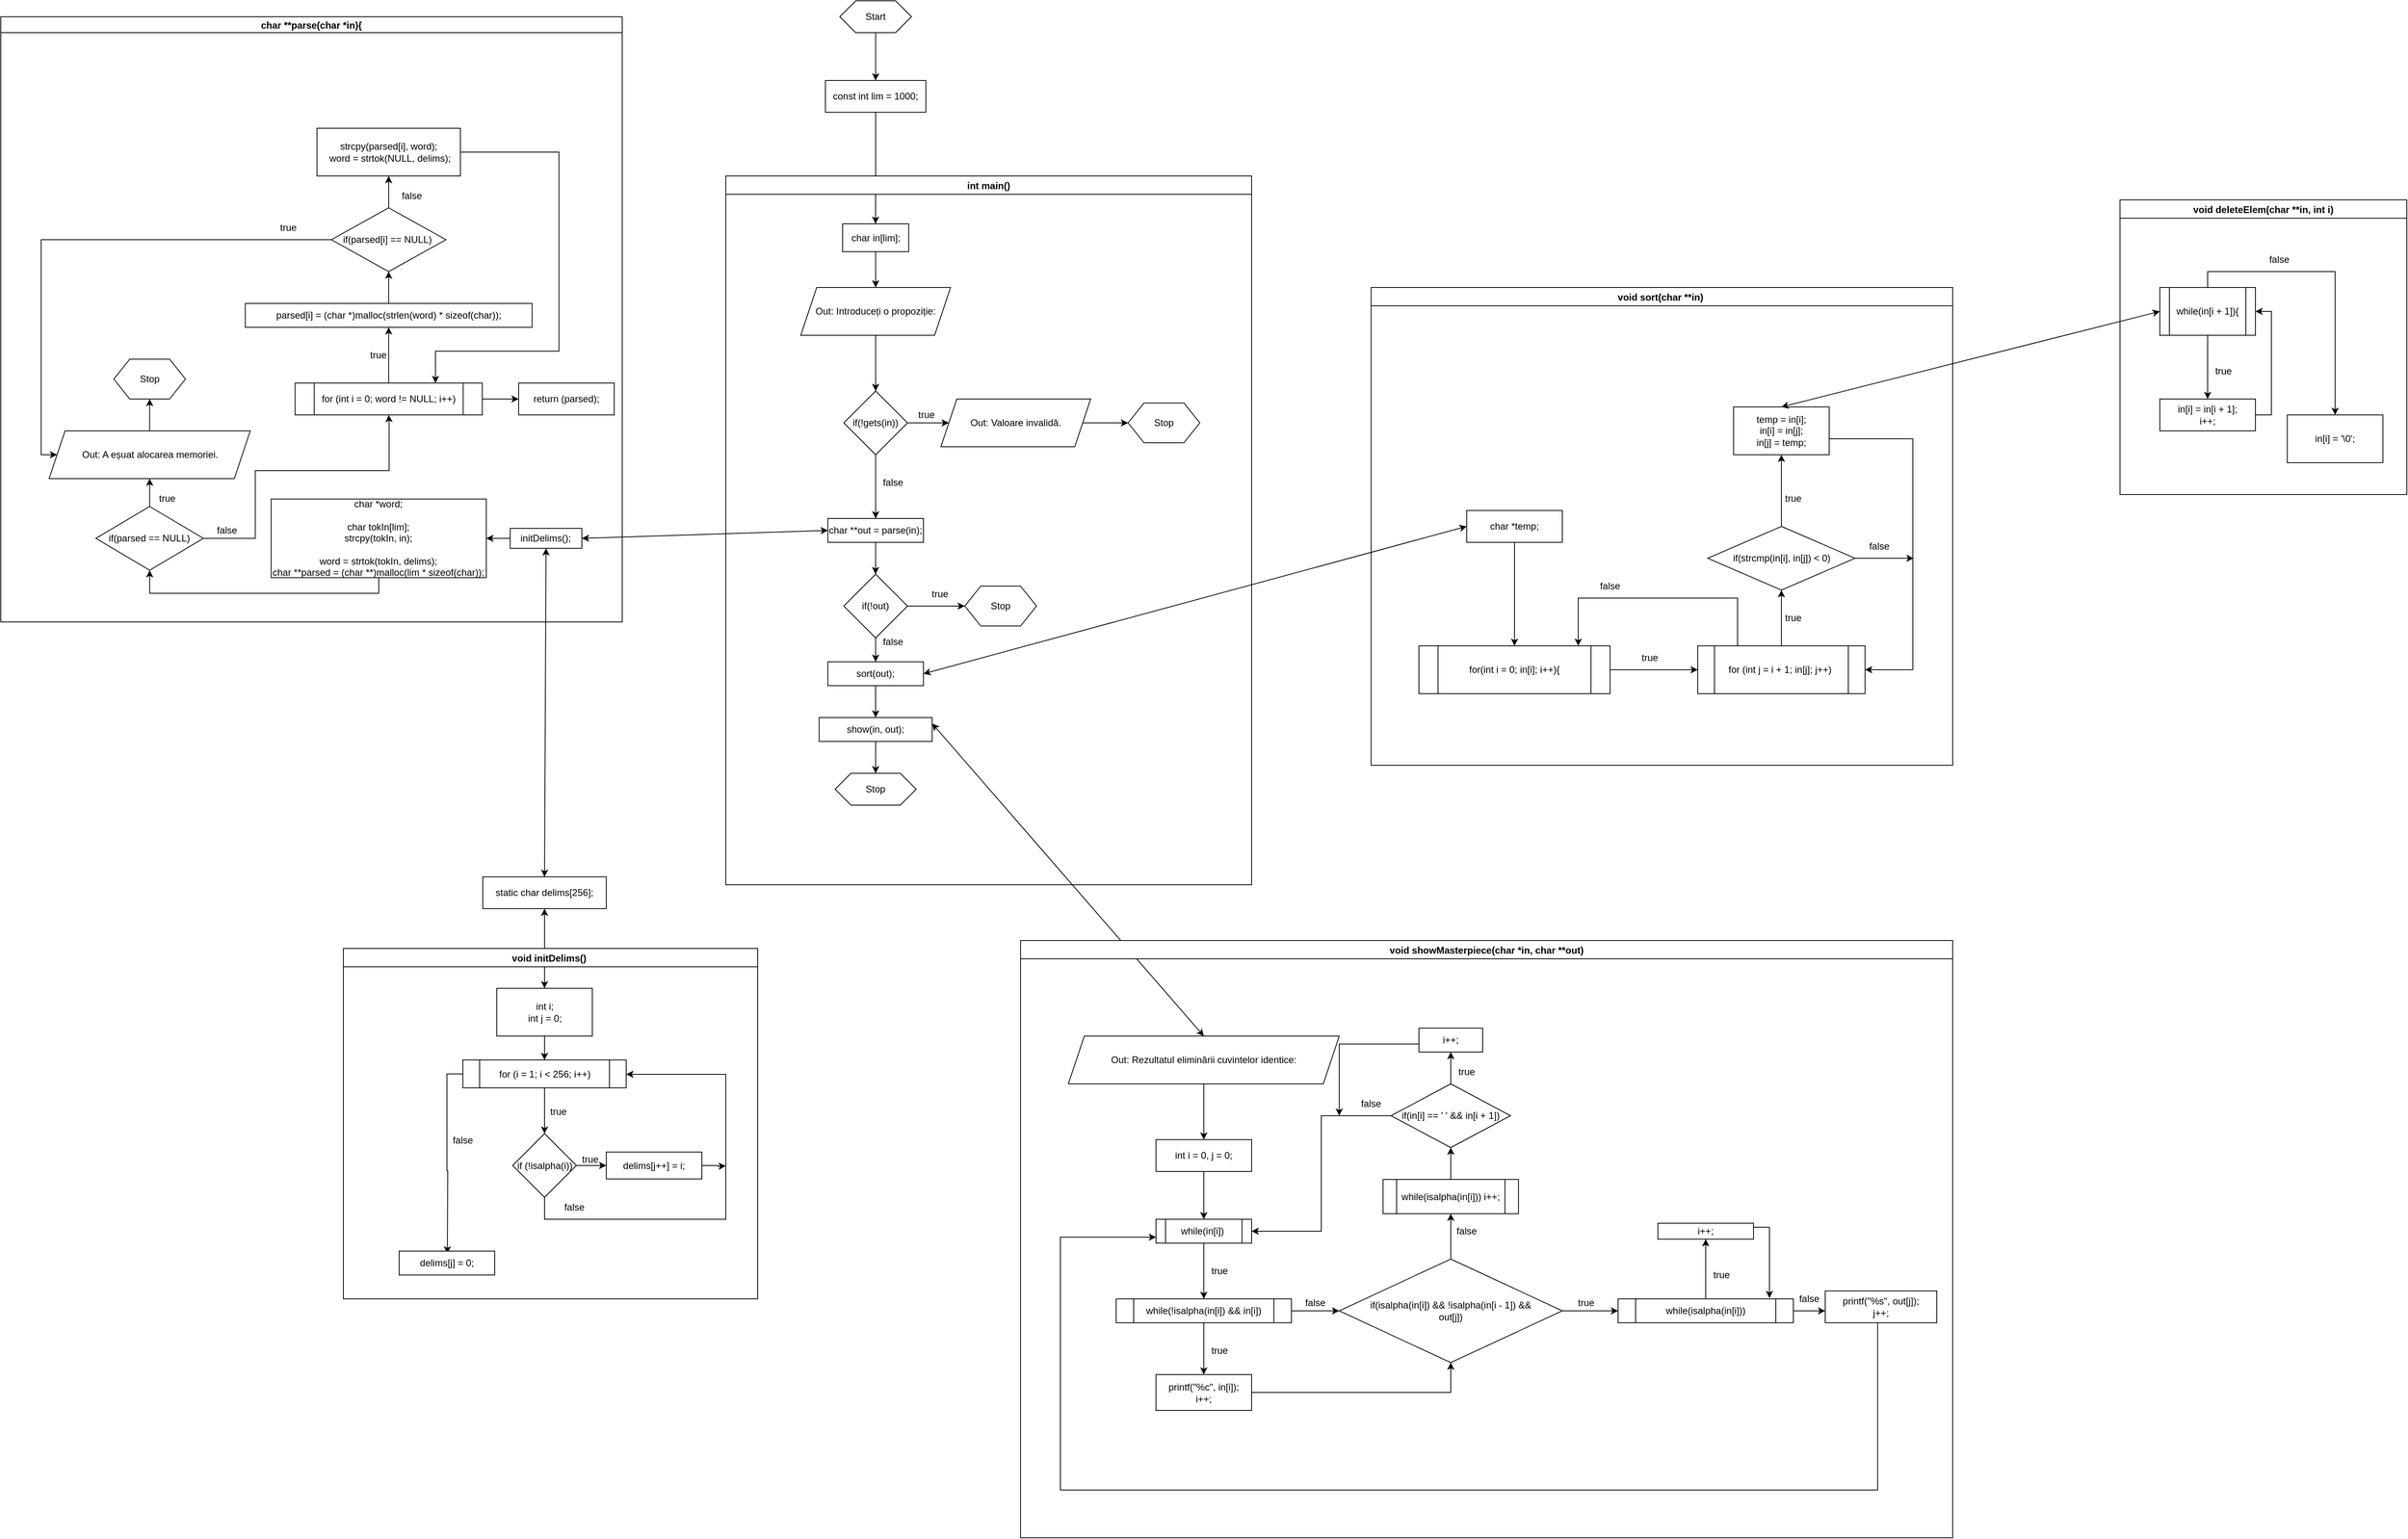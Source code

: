 <mxfile version="15.9.4" type="device"><diagram id="LA5t4uz4Zc8u25D4bb9j" name="Page-1"><mxGraphModel dx="2708" dy="1948" grid="1" gridSize="10" guides="1" tooltips="1" connect="1" arrows="1" fold="1" page="1" pageScale="1" pageWidth="850" pageHeight="1100" math="0" shadow="0"><root><mxCell id="0"/><mxCell id="1" parent="0"/><mxCell id="i0mFkUOy614HoQxtQi0e-1" style="edgeStyle=orthogonalEdgeStyle;rounded=0;orthogonalLoop=1;jettySize=auto;html=1;entryX=0.5;entryY=0;entryDx=0;entryDy=0;" edge="1" parent="1" source="i0mFkUOy614HoQxtQi0e-2" target="i0mFkUOy614HoQxtQi0e-4"><mxGeometry relative="1" as="geometry"/></mxCell><mxCell id="i0mFkUOy614HoQxtQi0e-2" value="Start" style="shape=hexagon;perimeter=hexagonPerimeter2;whiteSpace=wrap;html=1;fixedSize=1;hachureGap=4;pointerEvents=0;" vertex="1" parent="1"><mxGeometry x="873.12" y="320" width="90" height="40" as="geometry"/></mxCell><mxCell id="i0mFkUOy614HoQxtQi0e-3" value="" style="edgeStyle=orthogonalEdgeStyle;rounded=0;orthogonalLoop=1;jettySize=auto;html=1;" edge="1" parent="1" source="i0mFkUOy614HoQxtQi0e-4"><mxGeometry relative="1" as="geometry"><mxPoint x="918" y="600" as="targetPoint"/></mxGeometry></mxCell><mxCell id="i0mFkUOy614HoQxtQi0e-4" value="const int lim = 1000;" style="rounded=0;whiteSpace=wrap;html=1;" vertex="1" parent="1"><mxGeometry x="855.07" y="420" width="126.1" height="40" as="geometry"/></mxCell><mxCell id="i0mFkUOy614HoQxtQi0e-5" value="int main()" style="swimlane;" vertex="1" parent="1"><mxGeometry x="730" y="540" width="660" height="890" as="geometry"/></mxCell><mxCell id="i0mFkUOy614HoQxtQi0e-6" value="Out: Introduceți o propoziție:" style="shape=parallelogram;perimeter=parallelogramPerimeter;whiteSpace=wrap;html=1;fixedSize=1;" vertex="1" parent="i0mFkUOy614HoQxtQi0e-5"><mxGeometry x="94.12" y="140" width="188" height="60" as="geometry"/></mxCell><mxCell id="i0mFkUOy614HoQxtQi0e-7" value="" style="edgeStyle=orthogonalEdgeStyle;rounded=0;orthogonalLoop=1;jettySize=auto;html=1;" edge="1" parent="i0mFkUOy614HoQxtQi0e-5" source="i0mFkUOy614HoQxtQi0e-8" target="i0mFkUOy614HoQxtQi0e-9"><mxGeometry relative="1" as="geometry"/></mxCell><mxCell id="i0mFkUOy614HoQxtQi0e-8" value="Out: Valoare invalidă." style="shape=parallelogram;perimeter=parallelogramPerimeter;whiteSpace=wrap;html=1;fixedSize=1;" vertex="1" parent="i0mFkUOy614HoQxtQi0e-5"><mxGeometry x="270" y="280" width="188" height="60" as="geometry"/></mxCell><mxCell id="i0mFkUOy614HoQxtQi0e-9" value="Stop" style="shape=hexagon;perimeter=hexagonPerimeter2;whiteSpace=wrap;html=1;fixedSize=1;" vertex="1" parent="i0mFkUOy614HoQxtQi0e-5"><mxGeometry x="505" y="285" width="90" height="50" as="geometry"/></mxCell><mxCell id="i0mFkUOy614HoQxtQi0e-10" value="" style="edgeStyle=orthogonalEdgeStyle;rounded=0;orthogonalLoop=1;jettySize=auto;html=1;exitX=0.5;exitY=1;exitDx=0;exitDy=0;" edge="1" parent="i0mFkUOy614HoQxtQi0e-5" source="i0mFkUOy614HoQxtQi0e-13"><mxGeometry relative="1" as="geometry"><mxPoint x="188.143" y="490" as="sourcePoint"/><mxPoint x="188" y="500" as="targetPoint"/></mxGeometry></mxCell><mxCell id="i0mFkUOy614HoQxtQi0e-11" value="false" style="text;html=1;strokeColor=none;fillColor=none;align=center;verticalAlign=middle;whiteSpace=wrap;rounded=0;" vertex="1" parent="i0mFkUOy614HoQxtQi0e-5"><mxGeometry x="180" y="370" width="60" height="30" as="geometry"/></mxCell><mxCell id="i0mFkUOy614HoQxtQi0e-12" value="Stop" style="shape=hexagon;perimeter=hexagonPerimeter2;whiteSpace=wrap;html=1;fixedSize=1;" vertex="1" parent="i0mFkUOy614HoQxtQi0e-5"><mxGeometry x="137.18" y="750" width="101.88" height="40" as="geometry"/></mxCell><mxCell id="i0mFkUOy614HoQxtQi0e-13" value="&lt;span style=&quot;font-size: 12px&quot;&gt;char **out = parse(in);&lt;/span&gt;" style="rounded=0;whiteSpace=wrap;html=1;" vertex="1" parent="i0mFkUOy614HoQxtQi0e-5"><mxGeometry x="128.12" y="430" width="120" height="30" as="geometry"/></mxCell><mxCell id="i0mFkUOy614HoQxtQi0e-14" value="&lt;span style=&quot;font-size: 12px&quot;&gt;sort(out);&lt;/span&gt;" style="rounded=0;whiteSpace=wrap;html=1;" vertex="1" parent="i0mFkUOy614HoQxtQi0e-5"><mxGeometry x="128.12" y="610" width="120" height="30" as="geometry"/></mxCell><mxCell id="i0mFkUOy614HoQxtQi0e-15" value="" style="edgeStyle=orthogonalEdgeStyle;rounded=0;orthogonalLoop=1;jettySize=auto;html=1;entryX=0.5;entryY=0;entryDx=0;entryDy=0;" edge="1" parent="i0mFkUOy614HoQxtQi0e-5" target="i0mFkUOy614HoQxtQi0e-17"><mxGeometry relative="1" as="geometry"><mxPoint x="188" y="640" as="sourcePoint"/><mxPoint x="198" y="680" as="targetPoint"/><Array as="points"><mxPoint x="188" y="640"/></Array></mxGeometry></mxCell><mxCell id="i0mFkUOy614HoQxtQi0e-16" value="" style="edgeStyle=orthogonalEdgeStyle;rounded=0;orthogonalLoop=1;jettySize=auto;html=1;" edge="1" parent="i0mFkUOy614HoQxtQi0e-5" source="i0mFkUOy614HoQxtQi0e-17" target="i0mFkUOy614HoQxtQi0e-12"><mxGeometry relative="1" as="geometry"/></mxCell><mxCell id="i0mFkUOy614HoQxtQi0e-17" value="&lt;span style=&quot;font-size: 12px&quot;&gt;show(in, out);&lt;/span&gt;" style="rounded=0;whiteSpace=wrap;html=1;" vertex="1" parent="i0mFkUOy614HoQxtQi0e-5"><mxGeometry x="117.18" y="680" width="141.88" height="30" as="geometry"/></mxCell><mxCell id="i0mFkUOy614HoQxtQi0e-18" style="edgeStyle=orthogonalEdgeStyle;rounded=0;orthogonalLoop=1;jettySize=auto;html=1;entryX=0;entryY=0.5;entryDx=0;entryDy=0;" edge="1" parent="i0mFkUOy614HoQxtQi0e-5" source="i0mFkUOy614HoQxtQi0e-20" target="i0mFkUOy614HoQxtQi0e-21"><mxGeometry relative="1" as="geometry"><mxPoint x="250" y="540" as="targetPoint"/></mxGeometry></mxCell><mxCell id="i0mFkUOy614HoQxtQi0e-19" value="" style="edgeStyle=orthogonalEdgeStyle;rounded=0;orthogonalLoop=1;jettySize=auto;html=1;entryX=0.5;entryY=0;entryDx=0;entryDy=0;" edge="1" parent="i0mFkUOy614HoQxtQi0e-5" source="i0mFkUOy614HoQxtQi0e-20" target="i0mFkUOy614HoQxtQi0e-14"><mxGeometry relative="1" as="geometry"/></mxCell><mxCell id="i0mFkUOy614HoQxtQi0e-20" value="&lt;span style=&quot;font-size: 12px&quot;&gt;if(!out)&lt;/span&gt;" style="rhombus;whiteSpace=wrap;html=1;" vertex="1" parent="i0mFkUOy614HoQxtQi0e-5"><mxGeometry x="148.12" y="500" width="80" height="80" as="geometry"/></mxCell><mxCell id="i0mFkUOy614HoQxtQi0e-21" value="Stop" style="shape=hexagon;perimeter=hexagonPerimeter2;whiteSpace=wrap;html=1;fixedSize=1;" vertex="1" parent="i0mFkUOy614HoQxtQi0e-5"><mxGeometry x="300" y="515" width="90" height="50" as="geometry"/></mxCell><mxCell id="i0mFkUOy614HoQxtQi0e-22" value="false" style="text;html=1;strokeColor=none;fillColor=none;align=center;verticalAlign=middle;whiteSpace=wrap;rounded=0;" vertex="1" parent="i0mFkUOy614HoQxtQi0e-5"><mxGeometry x="180" y="570" width="60" height="30" as="geometry"/></mxCell><mxCell id="i0mFkUOy614HoQxtQi0e-23" value="true" style="text;html=1;strokeColor=none;fillColor=none;align=center;verticalAlign=middle;whiteSpace=wrap;rounded=0;" vertex="1" parent="i0mFkUOy614HoQxtQi0e-5"><mxGeometry x="239.06" y="510" width="60" height="30" as="geometry"/></mxCell><mxCell id="i0mFkUOy614HoQxtQi0e-24" style="edgeStyle=orthogonalEdgeStyle;rounded=0;orthogonalLoop=1;jettySize=auto;html=1;" edge="1" parent="i0mFkUOy614HoQxtQi0e-5" source="i0mFkUOy614HoQxtQi0e-25" target="i0mFkUOy614HoQxtQi0e-6"><mxGeometry relative="1" as="geometry"/></mxCell><mxCell id="i0mFkUOy614HoQxtQi0e-25" value="char in[lim];" style="rounded=0;whiteSpace=wrap;html=1;" vertex="1" parent="i0mFkUOy614HoQxtQi0e-5"><mxGeometry x="146.62" y="60" width="83" height="35" as="geometry"/></mxCell><mxCell id="i0mFkUOy614HoQxtQi0e-26" value="" style="edgeStyle=orthogonalEdgeStyle;rounded=0;orthogonalLoop=1;jettySize=auto;html=1;" edge="1" parent="1" source="i0mFkUOy614HoQxtQi0e-28"><mxGeometry relative="1" as="geometry"><mxPoint x="1010" y="850" as="targetPoint"/></mxGeometry></mxCell><mxCell id="i0mFkUOy614HoQxtQi0e-27" value="" style="edgeStyle=orthogonalEdgeStyle;rounded=0;orthogonalLoop=1;jettySize=auto;html=1;" edge="1" parent="1" source="i0mFkUOy614HoQxtQi0e-28"><mxGeometry relative="1" as="geometry"><mxPoint x="918.143" y="970" as="targetPoint"/></mxGeometry></mxCell><mxCell id="i0mFkUOy614HoQxtQi0e-28" value="&lt;span style=&quot;font-size: 12px&quot;&gt;if(!gets(in))&lt;/span&gt;" style="rhombus;whiteSpace=wrap;html=1;" vertex="1" parent="1"><mxGeometry x="878.12" y="810" width="80" height="80" as="geometry"/></mxCell><mxCell id="i0mFkUOy614HoQxtQi0e-29" value="" style="edgeStyle=orthogonalEdgeStyle;rounded=0;orthogonalLoop=1;jettySize=auto;html=1;" edge="1" parent="1" source="i0mFkUOy614HoQxtQi0e-6" target="i0mFkUOy614HoQxtQi0e-28"><mxGeometry relative="1" as="geometry"/></mxCell><mxCell id="i0mFkUOy614HoQxtQi0e-30" value="true" style="text;html=1;strokeColor=none;fillColor=none;align=center;verticalAlign=middle;whiteSpace=wrap;rounded=0;" vertex="1" parent="1"><mxGeometry x="952" y="825" width="60" height="30" as="geometry"/></mxCell><mxCell id="i0mFkUOy614HoQxtQi0e-31" value="char **parse(char *in){" style="swimlane;startSize=20;" vertex="1" parent="1"><mxGeometry x="-180" y="340" width="780" height="760" as="geometry"/></mxCell><mxCell id="i0mFkUOy614HoQxtQi0e-32" style="edgeStyle=orthogonalEdgeStyle;rounded=0;orthogonalLoop=1;jettySize=auto;html=1;entryX=1;entryY=0.5;entryDx=0;entryDy=0;" edge="1" parent="i0mFkUOy614HoQxtQi0e-31" source="i0mFkUOy614HoQxtQi0e-33" target="i0mFkUOy614HoQxtQi0e-34"><mxGeometry relative="1" as="geometry"><mxPoint x="619.38" y="655.612" as="targetPoint"/></mxGeometry></mxCell><mxCell id="i0mFkUOy614HoQxtQi0e-33" value="&lt;span style=&quot;font-size: 12px&quot;&gt;initDelims();&lt;/span&gt;" style="rounded=0;whiteSpace=wrap;html=1;" vertex="1" parent="i0mFkUOy614HoQxtQi0e-31"><mxGeometry x="639.38" y="642.5" width="90" height="25" as="geometry"/></mxCell><mxCell id="i0mFkUOy614HoQxtQi0e-34" value="&lt;span style=&quot;font-size: 12px&quot;&gt;char *word;&lt;/span&gt;&lt;br&gt;&lt;br&gt;&lt;span style=&quot;font-size: 12px&quot;&gt;char tokIn[lim]; &lt;/span&gt;&lt;br&gt;&lt;span style=&quot;font-size: 12px&quot;&gt;strcpy(tokIn, in); &lt;/span&gt;&lt;br&gt;&lt;br&gt;&lt;span style=&quot;font-size: 12px&quot;&gt;word = strtok(tokIn, delims);&lt;/span&gt;&lt;br&gt;&lt;span style=&quot;font-size: 12px&quot;&gt;char **parsed = (char **)malloc(lim * sizeof(char));&lt;/span&gt;" style="rounded=0;whiteSpace=wrap;html=1;" vertex="1" parent="i0mFkUOy614HoQxtQi0e-31"><mxGeometry x="339.38" y="605.63" width="270" height="98.75" as="geometry"/></mxCell><mxCell id="i0mFkUOy614HoQxtQi0e-35" value="" style="edgeStyle=orthogonalEdgeStyle;rounded=0;orthogonalLoop=1;jettySize=auto;html=1;" edge="1" parent="i0mFkUOy614HoQxtQi0e-31" source="i0mFkUOy614HoQxtQi0e-37" target="i0mFkUOy614HoQxtQi0e-40"><mxGeometry relative="1" as="geometry"/></mxCell><mxCell id="i0mFkUOy614HoQxtQi0e-36" style="edgeStyle=orthogonalEdgeStyle;rounded=0;orthogonalLoop=1;jettySize=auto;html=1;entryX=0.5;entryY=1;entryDx=0;entryDy=0;" edge="1" parent="i0mFkUOy614HoQxtQi0e-31" source="i0mFkUOy614HoQxtQi0e-37" target="i0mFkUOy614HoQxtQi0e-45"><mxGeometry relative="1" as="geometry"><mxPoint x="489.38" y="510" as="targetPoint"/><Array as="points"><mxPoint x="319.38" y="655"/><mxPoint x="319.38" y="570"/><mxPoint x="487.38" y="570"/><mxPoint x="487.38" y="510"/></Array></mxGeometry></mxCell><mxCell id="i0mFkUOy614HoQxtQi0e-37" value="&lt;span style=&quot;font-size: 12px&quot;&gt;if(parsed == NULL)&lt;/span&gt;" style="rhombus;whiteSpace=wrap;html=1;rounded=0;" vertex="1" parent="i0mFkUOy614HoQxtQi0e-31"><mxGeometry x="119.38" y="615" width="135" height="80" as="geometry"/></mxCell><mxCell id="i0mFkUOy614HoQxtQi0e-38" value="" style="edgeStyle=orthogonalEdgeStyle;rounded=0;orthogonalLoop=1;jettySize=auto;html=1;entryX=0.5;entryY=1;entryDx=0;entryDy=0;" edge="1" parent="i0mFkUOy614HoQxtQi0e-31" source="i0mFkUOy614HoQxtQi0e-34" target="i0mFkUOy614HoQxtQi0e-37"><mxGeometry relative="1" as="geometry"><Array as="points"><mxPoint x="474.38" y="724"/><mxPoint x="186.38" y="724"/></Array></mxGeometry></mxCell><mxCell id="i0mFkUOy614HoQxtQi0e-39" value="" style="edgeStyle=orthogonalEdgeStyle;rounded=0;orthogonalLoop=1;jettySize=auto;html=1;" edge="1" parent="i0mFkUOy614HoQxtQi0e-31" source="i0mFkUOy614HoQxtQi0e-40" target="i0mFkUOy614HoQxtQi0e-41"><mxGeometry relative="1" as="geometry"/></mxCell><mxCell id="i0mFkUOy614HoQxtQi0e-40" value="Out: A eșuat alocarea memoriei." style="shape=parallelogram;perimeter=parallelogramPerimeter;whiteSpace=wrap;html=1;fixedSize=1;" vertex="1" parent="i0mFkUOy614HoQxtQi0e-31"><mxGeometry x="60.63" y="520" width="252.5" height="60" as="geometry"/></mxCell><mxCell id="i0mFkUOy614HoQxtQi0e-41" value="Stop" style="shape=hexagon;perimeter=hexagonPerimeter2;whiteSpace=wrap;html=1;fixedSize=1;" vertex="1" parent="i0mFkUOy614HoQxtQi0e-31"><mxGeometry x="141.88" y="430" width="90" height="50" as="geometry"/></mxCell><mxCell id="i0mFkUOy614HoQxtQi0e-42" value="true" style="text;html=1;strokeColor=none;fillColor=none;align=center;verticalAlign=middle;whiteSpace=wrap;rounded=0;" vertex="1" parent="i0mFkUOy614HoQxtQi0e-31"><mxGeometry x="179.38" y="590" width="60" height="30" as="geometry"/></mxCell><mxCell id="i0mFkUOy614HoQxtQi0e-43" value="false" style="text;html=1;strokeColor=none;fillColor=none;align=center;verticalAlign=middle;whiteSpace=wrap;rounded=0;" vertex="1" parent="i0mFkUOy614HoQxtQi0e-31"><mxGeometry x="254.38" y="630" width="60" height="30" as="geometry"/></mxCell><mxCell id="i0mFkUOy614HoQxtQi0e-44" value="" style="edgeStyle=orthogonalEdgeStyle;rounded=0;orthogonalLoop=1;jettySize=auto;html=1;entryX=0;entryY=0.5;entryDx=0;entryDy=0;" edge="1" parent="i0mFkUOy614HoQxtQi0e-31" source="i0mFkUOy614HoQxtQi0e-45" target="i0mFkUOy614HoQxtQi0e-57"><mxGeometry relative="1" as="geometry"><mxPoint x="660.63" y="480" as="targetPoint"/></mxGeometry></mxCell><mxCell id="i0mFkUOy614HoQxtQi0e-45" value="&lt;span style=&quot;font-size: 12px&quot;&gt;for (int i = 0; word != NULL; i++)&lt;/span&gt;" style="shape=process;whiteSpace=wrap;html=1;backgroundOutline=1;" vertex="1" parent="i0mFkUOy614HoQxtQi0e-31"><mxGeometry x="369.38" y="460" width="235" height="40" as="geometry"/></mxCell><mxCell id="i0mFkUOy614HoQxtQi0e-46" value="parsed[i] = (char *)malloc(strlen(word) * sizeof(char));" style="whiteSpace=wrap;html=1;" vertex="1" parent="i0mFkUOy614HoQxtQi0e-31"><mxGeometry x="306.88" y="360" width="360" height="30" as="geometry"/></mxCell><mxCell id="i0mFkUOy614HoQxtQi0e-47" value="" style="edgeStyle=orthogonalEdgeStyle;rounded=0;orthogonalLoop=1;jettySize=auto;html=1;" edge="1" parent="i0mFkUOy614HoQxtQi0e-31" source="i0mFkUOy614HoQxtQi0e-45" target="i0mFkUOy614HoQxtQi0e-46"><mxGeometry relative="1" as="geometry"/></mxCell><mxCell id="i0mFkUOy614HoQxtQi0e-48" style="edgeStyle=orthogonalEdgeStyle;rounded=0;orthogonalLoop=1;jettySize=auto;html=1;entryX=0;entryY=0.5;entryDx=0;entryDy=0;" edge="1" parent="i0mFkUOy614HoQxtQi0e-31" source="i0mFkUOy614HoQxtQi0e-50" target="i0mFkUOy614HoQxtQi0e-40"><mxGeometry relative="1" as="geometry"><mxPoint x="50.53" y="510.014" as="targetPoint"/><Array as="points"><mxPoint x="50.63" y="280"/><mxPoint x="50.63" y="550"/></Array></mxGeometry></mxCell><mxCell id="i0mFkUOy614HoQxtQi0e-49" value="" style="edgeStyle=orthogonalEdgeStyle;rounded=0;orthogonalLoop=1;jettySize=auto;html=1;" edge="1" parent="i0mFkUOy614HoQxtQi0e-31" source="i0mFkUOy614HoQxtQi0e-50" target="i0mFkUOy614HoQxtQi0e-53"><mxGeometry relative="1" as="geometry"/></mxCell><mxCell id="i0mFkUOy614HoQxtQi0e-50" value="&lt;span style=&quot;font-size: 12px&quot;&gt;if(parsed[i] == NULL)&amp;nbsp;&lt;/span&gt;" style="rhombus;whiteSpace=wrap;html=1;" vertex="1" parent="i0mFkUOy614HoQxtQi0e-31"><mxGeometry x="415.01" y="240" width="143.75" height="80" as="geometry"/></mxCell><mxCell id="i0mFkUOy614HoQxtQi0e-51" value="" style="edgeStyle=orthogonalEdgeStyle;rounded=0;orthogonalLoop=1;jettySize=auto;html=1;" edge="1" parent="i0mFkUOy614HoQxtQi0e-31" source="i0mFkUOy614HoQxtQi0e-46" target="i0mFkUOy614HoQxtQi0e-50"><mxGeometry relative="1" as="geometry"/></mxCell><mxCell id="i0mFkUOy614HoQxtQi0e-52" style="edgeStyle=orthogonalEdgeStyle;rounded=0;orthogonalLoop=1;jettySize=auto;html=1;entryX=0.75;entryY=0;entryDx=0;entryDy=0;" edge="1" parent="i0mFkUOy614HoQxtQi0e-31" source="i0mFkUOy614HoQxtQi0e-53" target="i0mFkUOy614HoQxtQi0e-45"><mxGeometry relative="1" as="geometry"><mxPoint x="710.63" y="440" as="targetPoint"/><Array as="points"><mxPoint x="700.63" y="170"/><mxPoint x="700.63" y="420"/><mxPoint x="545.63" y="420"/></Array></mxGeometry></mxCell><mxCell id="i0mFkUOy614HoQxtQi0e-53" value="&lt;span style=&quot;font-size: 12px&quot;&gt;strcpy(parsed[i], word);&lt;br&gt;&amp;nbsp;word = strtok(NULL, delims);&lt;/span&gt;" style="rounded=0;whiteSpace=wrap;html=1;" vertex="1" parent="i0mFkUOy614HoQxtQi0e-31"><mxGeometry x="396.88" y="140" width="180" height="60" as="geometry"/></mxCell><mxCell id="i0mFkUOy614HoQxtQi0e-54" value="false" style="text;html=1;strokeColor=none;fillColor=none;align=center;verticalAlign=middle;whiteSpace=wrap;rounded=0;" vertex="1" parent="i0mFkUOy614HoQxtQi0e-31"><mxGeometry x="485.63" y="210" width="60" height="30" as="geometry"/></mxCell><mxCell id="i0mFkUOy614HoQxtQi0e-55" value="true" style="text;html=1;strokeColor=none;fillColor=none;align=center;verticalAlign=middle;whiteSpace=wrap;rounded=0;" vertex="1" parent="i0mFkUOy614HoQxtQi0e-31"><mxGeometry x="330.63" y="250" width="60" height="30" as="geometry"/></mxCell><mxCell id="i0mFkUOy614HoQxtQi0e-56" value="true" style="text;html=1;strokeColor=none;fillColor=none;align=center;verticalAlign=middle;whiteSpace=wrap;rounded=0;" vertex="1" parent="i0mFkUOy614HoQxtQi0e-31"><mxGeometry x="444.38" y="410" width="60" height="30" as="geometry"/></mxCell><mxCell id="i0mFkUOy614HoQxtQi0e-57" value="return (parsed);" style="whiteSpace=wrap;html=1;" vertex="1" parent="i0mFkUOy614HoQxtQi0e-31"><mxGeometry x="650" y="460" width="120" height="40" as="geometry"/></mxCell><mxCell id="i0mFkUOy614HoQxtQi0e-58" value="" style="endArrow=classic;startArrow=classic;html=1;rounded=0;entryX=0;entryY=0.5;entryDx=0;entryDy=0;exitX=1;exitY=0.5;exitDx=0;exitDy=0;" edge="1" parent="1" source="i0mFkUOy614HoQxtQi0e-33" target="i0mFkUOy614HoQxtQi0e-13"><mxGeometry width="50" height="50" relative="1" as="geometry"><mxPoint x="550" y="985" as="sourcePoint"/><mxPoint x="700" y="990" as="targetPoint"/></mxGeometry></mxCell><mxCell id="i0mFkUOy614HoQxtQi0e-59" value="" style="endArrow=classic;startArrow=classic;html=1;rounded=0;entryX=0.5;entryY=1;entryDx=0;entryDy=0;exitX=0.5;exitY=0;exitDx=0;exitDy=0;" edge="1" parent="1" source="i0mFkUOy614HoQxtQi0e-60" target="i0mFkUOy614HoQxtQi0e-33"><mxGeometry width="50" height="50" relative="1" as="geometry"><mxPoint x="500" y="1420" as="sourcePoint"/><mxPoint x="580" y="1410" as="targetPoint"/></mxGeometry></mxCell><mxCell id="i0mFkUOy614HoQxtQi0e-60" value="&lt;span style=&quot;font-size: 12px&quot;&gt;static char delims[256];&lt;/span&gt;" style="rounded=0;whiteSpace=wrap;html=1;" vertex="1" parent="1"><mxGeometry x="425" y="1420" width="155" height="40" as="geometry"/></mxCell><mxCell id="i0mFkUOy614HoQxtQi0e-61" value="" style="endArrow=classic;startArrow=classic;html=1;rounded=0;exitX=0.5;exitY=1;exitDx=0;exitDy=0;entryX=0.5;entryY=0;entryDx=0;entryDy=0;" edge="1" parent="1" source="i0mFkUOy614HoQxtQi0e-60" target="i0mFkUOy614HoQxtQi0e-64"><mxGeometry width="50" height="50" relative="1" as="geometry"><mxPoint x="450" y="1650" as="sourcePoint"/><mxPoint x="500" y="1560" as="targetPoint"/></mxGeometry></mxCell><mxCell id="i0mFkUOy614HoQxtQi0e-62" value="void initDelims() " style="swimlane;" vertex="1" parent="1"><mxGeometry x="250" y="1510" width="520" height="440" as="geometry"/></mxCell><mxCell id="i0mFkUOy614HoQxtQi0e-63" value="" style="edgeStyle=orthogonalEdgeStyle;rounded=0;orthogonalLoop=1;jettySize=auto;html=1;" edge="1" parent="i0mFkUOy614HoQxtQi0e-62" source="i0mFkUOy614HoQxtQi0e-64" target="i0mFkUOy614HoQxtQi0e-66"><mxGeometry relative="1" as="geometry"/></mxCell><mxCell id="i0mFkUOy614HoQxtQi0e-64" value="&lt;span style=&quot;font-size: 12px&quot;&gt;int i; &lt;br&gt;int j = 0;&lt;/span&gt;" style="rounded=0;whiteSpace=wrap;html=1;" vertex="1" parent="i0mFkUOy614HoQxtQi0e-62"><mxGeometry x="192.5" y="50" width="120" height="60" as="geometry"/></mxCell><mxCell id="i0mFkUOy614HoQxtQi0e-65" style="edgeStyle=orthogonalEdgeStyle;rounded=0;orthogonalLoop=1;jettySize=auto;html=1;" edge="1" parent="i0mFkUOy614HoQxtQi0e-62" source="i0mFkUOy614HoQxtQi0e-66"><mxGeometry relative="1" as="geometry"><mxPoint x="130.5" y="383" as="targetPoint"/></mxGeometry></mxCell><mxCell id="i0mFkUOy614HoQxtQi0e-66" value="&lt;span style=&quot;font-size: 12px&quot;&gt;for (i = 1; i &amp;lt; 256; i++)&lt;/span&gt;" style="shape=process;whiteSpace=wrap;html=1;backgroundOutline=1;" vertex="1" parent="i0mFkUOy614HoQxtQi0e-62"><mxGeometry x="150" y="140" width="205" height="35" as="geometry"/></mxCell><mxCell id="i0mFkUOy614HoQxtQi0e-67" value="true" style="text;html=1;strokeColor=none;fillColor=none;align=center;verticalAlign=middle;whiteSpace=wrap;rounded=0;" vertex="1" parent="i0mFkUOy614HoQxtQi0e-62"><mxGeometry x="240" y="190" width="60" height="30" as="geometry"/></mxCell><mxCell id="i0mFkUOy614HoQxtQi0e-68" value="&lt;span style=&quot;font-size: 12px&quot;&gt;delims[j++] = i;&lt;/span&gt;" style="whiteSpace=wrap;html=1;" vertex="1" parent="i0mFkUOy614HoQxtQi0e-62"><mxGeometry x="330" y="255.63" width="120" height="33.75" as="geometry"/></mxCell><mxCell id="i0mFkUOy614HoQxtQi0e-69" value="true" style="text;html=1;strokeColor=none;fillColor=none;align=center;verticalAlign=middle;whiteSpace=wrap;rounded=0;" vertex="1" parent="i0mFkUOy614HoQxtQi0e-62"><mxGeometry x="280" y="250" width="60" height="30" as="geometry"/></mxCell><mxCell id="i0mFkUOy614HoQxtQi0e-70" value="false" style="text;html=1;strokeColor=none;fillColor=none;align=center;verticalAlign=middle;whiteSpace=wrap;rounded=0;" vertex="1" parent="i0mFkUOy614HoQxtQi0e-62"><mxGeometry x="260" y="310" width="60" height="30" as="geometry"/></mxCell><mxCell id="i0mFkUOy614HoQxtQi0e-71" value="&lt;span style=&quot;font-size: 12px&quot;&gt;delims[j] = 0;&lt;/span&gt;" style="rounded=0;whiteSpace=wrap;html=1;" vertex="1" parent="i0mFkUOy614HoQxtQi0e-62"><mxGeometry x="70" y="380" width="120" height="30" as="geometry"/></mxCell><mxCell id="i0mFkUOy614HoQxtQi0e-72" value="false" style="text;html=1;strokeColor=none;fillColor=none;align=center;verticalAlign=middle;whiteSpace=wrap;rounded=0;" vertex="1" parent="i0mFkUOy614HoQxtQi0e-62"><mxGeometry x="120" y="225.63" width="60" height="30" as="geometry"/></mxCell><mxCell id="i0mFkUOy614HoQxtQi0e-73" value="" style="edgeStyle=orthogonalEdgeStyle;rounded=0;orthogonalLoop=1;jettySize=auto;html=1;" edge="1" parent="1" source="i0mFkUOy614HoQxtQi0e-75" target="i0mFkUOy614HoQxtQi0e-68"><mxGeometry relative="1" as="geometry"/></mxCell><mxCell id="i0mFkUOy614HoQxtQi0e-74" style="edgeStyle=orthogonalEdgeStyle;rounded=0;orthogonalLoop=1;jettySize=auto;html=1;entryX=1;entryY=0.5;entryDx=0;entryDy=0;" edge="1" parent="1" source="i0mFkUOy614HoQxtQi0e-75" target="i0mFkUOy614HoQxtQi0e-66"><mxGeometry relative="1" as="geometry"><mxPoint x="722" y="1670" as="targetPoint"/><Array as="points"><mxPoint x="503" y="1850"/><mxPoint x="730" y="1850"/><mxPoint x="730" y="1668"/><mxPoint x="605" y="1668"/></Array></mxGeometry></mxCell><mxCell id="i0mFkUOy614HoQxtQi0e-75" value="&lt;span style=&quot;font-size: 12px&quot;&gt;if (!isalpha(i))&lt;/span&gt;" style="rhombus;whiteSpace=wrap;html=1;" vertex="1" parent="1"><mxGeometry x="462.5" y="1742.5" width="80" height="80" as="geometry"/></mxCell><mxCell id="i0mFkUOy614HoQxtQi0e-76" value="" style="edgeStyle=orthogonalEdgeStyle;rounded=0;orthogonalLoop=1;jettySize=auto;html=1;" edge="1" parent="1" source="i0mFkUOy614HoQxtQi0e-66" target="i0mFkUOy614HoQxtQi0e-75"><mxGeometry relative="1" as="geometry"/></mxCell><mxCell id="i0mFkUOy614HoQxtQi0e-77" style="edgeStyle=orthogonalEdgeStyle;rounded=0;orthogonalLoop=1;jettySize=auto;html=1;" edge="1" parent="1" source="i0mFkUOy614HoQxtQi0e-68"><mxGeometry relative="1" as="geometry"><mxPoint x="730" y="1783" as="targetPoint"/></mxGeometry></mxCell><mxCell id="i0mFkUOy614HoQxtQi0e-78" value="" style="endArrow=classic;startArrow=classic;html=1;rounded=0;exitX=1;exitY=0.5;exitDx=0;exitDy=0;entryX=0;entryY=0.5;entryDx=0;entryDy=0;" edge="1" parent="1" source="i0mFkUOy614HoQxtQi0e-14" target="i0mFkUOy614HoQxtQi0e-148"><mxGeometry width="50" height="50" relative="1" as="geometry"><mxPoint x="1450" y="1210" as="sourcePoint"/><mxPoint x="1575" y="958.5" as="targetPoint"/></mxGeometry></mxCell><mxCell id="i0mFkUOy614HoQxtQi0e-79" value="void sort(char **in) " style="swimlane;" vertex="1" parent="1"><mxGeometry x="1540" y="680" width="730" height="600" as="geometry"/></mxCell><mxCell id="i0mFkUOy614HoQxtQi0e-80" value="" style="edgeStyle=orthogonalEdgeStyle;rounded=0;orthogonalLoop=1;jettySize=auto;html=1;" edge="1" parent="i0mFkUOy614HoQxtQi0e-79" source="i0mFkUOy614HoQxtQi0e-81" target="i0mFkUOy614HoQxtQi0e-83"><mxGeometry relative="1" as="geometry"/></mxCell><mxCell id="i0mFkUOy614HoQxtQi0e-81" value="for(int i = 0; in[i]; i++){" style="shape=process;whiteSpace=wrap;html=1;backgroundOutline=1;" vertex="1" parent="i0mFkUOy614HoQxtQi0e-79"><mxGeometry x="60" y="450" width="240" height="60" as="geometry"/></mxCell><mxCell id="i0mFkUOy614HoQxtQi0e-82" style="edgeStyle=orthogonalEdgeStyle;rounded=0;orthogonalLoop=1;jettySize=auto;html=1;" edge="1" parent="i0mFkUOy614HoQxtQi0e-79" source="i0mFkUOy614HoQxtQi0e-83"><mxGeometry relative="1" as="geometry"><mxPoint x="260" y="450" as="targetPoint"/><Array as="points"><mxPoint x="460" y="390"/><mxPoint x="260" y="390"/><mxPoint x="260" y="450"/></Array></mxGeometry></mxCell><mxCell id="i0mFkUOy614HoQxtQi0e-83" value="for (int j = i + 1; in[j]; j++)&amp;nbsp;" style="shape=process;whiteSpace=wrap;html=1;backgroundOutline=1;" vertex="1" parent="i0mFkUOy614HoQxtQi0e-79"><mxGeometry x="410" y="450" width="210" height="60" as="geometry"/></mxCell><mxCell id="i0mFkUOy614HoQxtQi0e-84" value="true" style="text;html=1;strokeColor=none;fillColor=none;align=center;verticalAlign=middle;whiteSpace=wrap;rounded=0;" vertex="1" parent="i0mFkUOy614HoQxtQi0e-79"><mxGeometry x="320" y="450" width="60" height="30" as="geometry"/></mxCell><mxCell id="i0mFkUOy614HoQxtQi0e-85" value="true" style="text;html=1;strokeColor=none;fillColor=none;align=center;verticalAlign=middle;whiteSpace=wrap;rounded=0;" vertex="1" parent="i0mFkUOy614HoQxtQi0e-79"><mxGeometry x="500" y="400" width="60" height="30" as="geometry"/></mxCell><mxCell id="i0mFkUOy614HoQxtQi0e-86" value="if(strcmp(in[i], in[j]) &amp;lt; 0)" style="rhombus;whiteSpace=wrap;html=1;" vertex="1" parent="i0mFkUOy614HoQxtQi0e-79"><mxGeometry x="422.5" y="300" width="185" height="80" as="geometry"/></mxCell><mxCell id="i0mFkUOy614HoQxtQi0e-87" value="" style="edgeStyle=orthogonalEdgeStyle;rounded=0;orthogonalLoop=1;jettySize=auto;html=1;" edge="1" parent="i0mFkUOy614HoQxtQi0e-79" source="i0mFkUOy614HoQxtQi0e-83" target="i0mFkUOy614HoQxtQi0e-86"><mxGeometry relative="1" as="geometry"/></mxCell><mxCell id="i0mFkUOy614HoQxtQi0e-88" value="true" style="text;html=1;strokeColor=none;fillColor=none;align=center;verticalAlign=middle;whiteSpace=wrap;rounded=0;" vertex="1" parent="i0mFkUOy614HoQxtQi0e-79"><mxGeometry x="500" y="250" width="60" height="30" as="geometry"/></mxCell><mxCell id="i0mFkUOy614HoQxtQi0e-89" value="false" style="text;html=1;strokeColor=none;fillColor=none;align=center;verticalAlign=middle;whiteSpace=wrap;rounded=0;" vertex="1" parent="i0mFkUOy614HoQxtQi0e-79"><mxGeometry x="607.5" y="310" width="60" height="30" as="geometry"/></mxCell><mxCell id="i0mFkUOy614HoQxtQi0e-90" value="false" style="text;html=1;strokeColor=none;fillColor=none;align=center;verticalAlign=middle;whiteSpace=wrap;rounded=0;" vertex="1" parent="i0mFkUOy614HoQxtQi0e-79"><mxGeometry x="270" y="360" width="60" height="30" as="geometry"/></mxCell><mxCell id="i0mFkUOy614HoQxtQi0e-149" style="edgeStyle=orthogonalEdgeStyle;rounded=0;orthogonalLoop=1;jettySize=auto;html=1;" edge="1" parent="i0mFkUOy614HoQxtQi0e-79" source="i0mFkUOy614HoQxtQi0e-148" target="i0mFkUOy614HoQxtQi0e-81"><mxGeometry relative="1" as="geometry"/></mxCell><mxCell id="i0mFkUOy614HoQxtQi0e-148" value="char *temp;" style="rounded=0;whiteSpace=wrap;html=1;" vertex="1" parent="i0mFkUOy614HoQxtQi0e-79"><mxGeometry x="120" y="280" width="120" height="40" as="geometry"/></mxCell><mxCell id="i0mFkUOy614HoQxtQi0e-96" style="edgeStyle=orthogonalEdgeStyle;rounded=0;orthogonalLoop=1;jettySize=auto;html=1;entryX=1;entryY=0.5;entryDx=0;entryDy=0;" edge="1" parent="1" source="i0mFkUOy614HoQxtQi0e-97" target="i0mFkUOy614HoQxtQi0e-83"><mxGeometry relative="1" as="geometry"><Array as="points"><mxPoint x="2220" y="870"/><mxPoint x="2220" y="1160"/></Array></mxGeometry></mxCell><mxCell id="i0mFkUOy614HoQxtQi0e-97" value="temp = in[i]; &lt;br&gt;in[i] = in[j]; &lt;br&gt;in[j] = temp;" style="whiteSpace=wrap;html=1;" vertex="1" parent="1"><mxGeometry x="1995" y="830" width="120" height="60" as="geometry"/></mxCell><mxCell id="i0mFkUOy614HoQxtQi0e-98" value="" style="edgeStyle=orthogonalEdgeStyle;rounded=0;orthogonalLoop=1;jettySize=auto;html=1;" edge="1" parent="1" source="i0mFkUOy614HoQxtQi0e-86" target="i0mFkUOy614HoQxtQi0e-97"><mxGeometry relative="1" as="geometry"/></mxCell><mxCell id="i0mFkUOy614HoQxtQi0e-99" style="edgeStyle=orthogonalEdgeStyle;rounded=0;orthogonalLoop=1;jettySize=auto;html=1;" edge="1" parent="1" source="i0mFkUOy614HoQxtQi0e-86"><mxGeometry relative="1" as="geometry"><mxPoint x="2221" y="1020" as="targetPoint"/><Array as="points"><mxPoint x="2221" y="1020"/></Array></mxGeometry></mxCell><mxCell id="i0mFkUOy614HoQxtQi0e-100" value="" style="endArrow=classic;startArrow=classic;html=1;rounded=0;exitX=0.5;exitY=0;exitDx=0;exitDy=0;entryX=0;entryY=0.5;entryDx=0;entryDy=0;" edge="1" parent="1" source="i0mFkUOy614HoQxtQi0e-97" target="i0mFkUOy614HoQxtQi0e-103"><mxGeometry width="50" height="50" relative="1" as="geometry"><mxPoint x="2180" y="620" as="sourcePoint"/><mxPoint x="2570" y="720" as="targetPoint"/></mxGeometry></mxCell><mxCell id="i0mFkUOy614HoQxtQi0e-101" value="void deleteElem(char **in, int i)" style="swimlane;" vertex="1" parent="1"><mxGeometry x="2480" y="570" width="360" height="370" as="geometry"/></mxCell><mxCell id="i0mFkUOy614HoQxtQi0e-102" style="edgeStyle=orthogonalEdgeStyle;rounded=0;orthogonalLoop=1;jettySize=auto;html=1;" edge="1" parent="i0mFkUOy614HoQxtQi0e-101" source="i0mFkUOy614HoQxtQi0e-103"><mxGeometry relative="1" as="geometry"><mxPoint x="270" y="270" as="targetPoint"/><Array as="points"><mxPoint x="110" y="90"/><mxPoint x="270" y="90"/><mxPoint x="270" y="240"/></Array></mxGeometry></mxCell><mxCell id="i0mFkUOy614HoQxtQi0e-103" value="while(in[i + 1]){" style="shape=process;whiteSpace=wrap;html=1;backgroundOutline=1;" vertex="1" parent="i0mFkUOy614HoQxtQi0e-101"><mxGeometry x="50" y="110" width="120" height="60" as="geometry"/></mxCell><mxCell id="i0mFkUOy614HoQxtQi0e-104" value="true" style="text;html=1;strokeColor=none;fillColor=none;align=center;verticalAlign=middle;whiteSpace=wrap;rounded=0;" vertex="1" parent="i0mFkUOy614HoQxtQi0e-101"><mxGeometry x="100" y="200" width="60" height="30" as="geometry"/></mxCell><mxCell id="i0mFkUOy614HoQxtQi0e-105" value="in[i] = '\0';" style="rounded=0;whiteSpace=wrap;html=1;" vertex="1" parent="i0mFkUOy614HoQxtQi0e-101"><mxGeometry x="210" y="270" width="120" height="60" as="geometry"/></mxCell><mxCell id="i0mFkUOy614HoQxtQi0e-106" value="false" style="text;html=1;strokeColor=none;fillColor=none;align=center;verticalAlign=middle;whiteSpace=wrap;rounded=0;" vertex="1" parent="i0mFkUOy614HoQxtQi0e-101"><mxGeometry x="170" y="60" width="60" height="30" as="geometry"/></mxCell><mxCell id="i0mFkUOy614HoQxtQi0e-107" style="edgeStyle=orthogonalEdgeStyle;rounded=0;orthogonalLoop=1;jettySize=auto;html=1;entryX=1;entryY=0.5;entryDx=0;entryDy=0;" edge="1" parent="1" source="i0mFkUOy614HoQxtQi0e-108" target="i0mFkUOy614HoQxtQi0e-103"><mxGeometry relative="1" as="geometry"><mxPoint x="2660.059" y="730" as="targetPoint"/><Array as="points"><mxPoint x="2670" y="840"/><mxPoint x="2670" y="710"/></Array></mxGeometry></mxCell><mxCell id="i0mFkUOy614HoQxtQi0e-108" value="&lt;span style=&quot;font-size: 12px&quot;&gt;in[i] = in[i + 1]; &lt;br&gt;i++;&lt;/span&gt;" style="whiteSpace=wrap;html=1;" vertex="1" parent="1"><mxGeometry x="2530" y="820" width="120" height="40" as="geometry"/></mxCell><mxCell id="i0mFkUOy614HoQxtQi0e-109" value="" style="edgeStyle=orthogonalEdgeStyle;rounded=0;orthogonalLoop=1;jettySize=auto;html=1;" edge="1" parent="1" source="i0mFkUOy614HoQxtQi0e-103" target="i0mFkUOy614HoQxtQi0e-108"><mxGeometry relative="1" as="geometry"/></mxCell><mxCell id="i0mFkUOy614HoQxtQi0e-110" value="" style="endArrow=classic;startArrow=classic;html=1;rounded=0;exitX=1;exitY=0.25;exitDx=0;exitDy=0;entryX=0.5;entryY=0;entryDx=0;entryDy=0;" edge="1" parent="1" source="i0mFkUOy614HoQxtQi0e-17" target="i0mFkUOy614HoQxtQi0e-113"><mxGeometry width="50" height="50" relative="1" as="geometry"><mxPoint x="1310" y="1670" as="sourcePoint"/><mxPoint x="1240" y="1620" as="targetPoint"/></mxGeometry></mxCell><mxCell id="i0mFkUOy614HoQxtQi0e-111" value="void showMasterpiece(char *in, char **out)" style="swimlane;" vertex="1" parent="1"><mxGeometry x="1100" y="1500" width="1170" height="750" as="geometry"/></mxCell><mxCell id="i0mFkUOy614HoQxtQi0e-112" style="edgeStyle=orthogonalEdgeStyle;rounded=0;orthogonalLoop=1;jettySize=auto;html=1;entryX=0.5;entryY=0;entryDx=0;entryDy=0;" edge="1" parent="i0mFkUOy614HoQxtQi0e-111" source="i0mFkUOy614HoQxtQi0e-113" target="i0mFkUOy614HoQxtQi0e-115"><mxGeometry relative="1" as="geometry"/></mxCell><mxCell id="i0mFkUOy614HoQxtQi0e-113" value="Out: Rezultatul eliminării cuvintelor identice:" style="shape=parallelogram;perimeter=parallelogramPerimeter;whiteSpace=wrap;html=1;fixedSize=1;" vertex="1" parent="i0mFkUOy614HoQxtQi0e-111"><mxGeometry x="60" y="120" width="340" height="60" as="geometry"/></mxCell><mxCell id="i0mFkUOy614HoQxtQi0e-114" value="" style="edgeStyle=orthogonalEdgeStyle;rounded=0;orthogonalLoop=1;jettySize=auto;html=1;" edge="1" parent="i0mFkUOy614HoQxtQi0e-111" source="i0mFkUOy614HoQxtQi0e-115" target="i0mFkUOy614HoQxtQi0e-117"><mxGeometry relative="1" as="geometry"/></mxCell><mxCell id="i0mFkUOy614HoQxtQi0e-115" value="int i = 0, j = 0;" style="rounded=0;whiteSpace=wrap;html=1;" vertex="1" parent="i0mFkUOy614HoQxtQi0e-111"><mxGeometry x="170" y="250" width="120" height="40" as="geometry"/></mxCell><mxCell id="i0mFkUOy614HoQxtQi0e-116" style="edgeStyle=orthogonalEdgeStyle;rounded=0;orthogonalLoop=1;jettySize=auto;html=1;entryX=0.5;entryY=0;entryDx=0;entryDy=0;" edge="1" parent="i0mFkUOy614HoQxtQi0e-111" source="i0mFkUOy614HoQxtQi0e-117" target="i0mFkUOy614HoQxtQi0e-118"><mxGeometry relative="1" as="geometry"/></mxCell><mxCell id="i0mFkUOy614HoQxtQi0e-117" value="while(in[i])&amp;nbsp;" style="shape=process;whiteSpace=wrap;html=1;backgroundOutline=1;" vertex="1" parent="i0mFkUOy614HoQxtQi0e-111"><mxGeometry x="170" y="350" width="120" height="30" as="geometry"/></mxCell><mxCell id="i0mFkUOy614HoQxtQi0e-118" value="while(!isalpha(in[i]) &amp;amp;&amp;amp; in[i])" style="shape=process;whiteSpace=wrap;html=1;backgroundOutline=1;" vertex="1" parent="i0mFkUOy614HoQxtQi0e-111"><mxGeometry x="120" y="450" width="220" height="30" as="geometry"/></mxCell><mxCell id="i0mFkUOy614HoQxtQi0e-119" value="true" style="text;html=1;strokeColor=none;fillColor=none;align=center;verticalAlign=middle;whiteSpace=wrap;rounded=0;" vertex="1" parent="i0mFkUOy614HoQxtQi0e-111"><mxGeometry x="220" y="400" width="60" height="30" as="geometry"/></mxCell><mxCell id="i0mFkUOy614HoQxtQi0e-120" value="true" style="text;html=1;strokeColor=none;fillColor=none;align=center;verticalAlign=middle;whiteSpace=wrap;rounded=0;" vertex="1" parent="i0mFkUOy614HoQxtQi0e-111"><mxGeometry x="220" y="500" width="60" height="30" as="geometry"/></mxCell><mxCell id="i0mFkUOy614HoQxtQi0e-121" value="" style="edgeStyle=orthogonalEdgeStyle;rounded=0;orthogonalLoop=1;jettySize=auto;html=1;" edge="1" parent="i0mFkUOy614HoQxtQi0e-111" source="i0mFkUOy614HoQxtQi0e-122" target="i0mFkUOy614HoQxtQi0e-127"><mxGeometry relative="1" as="geometry"/></mxCell><mxCell id="i0mFkUOy614HoQxtQi0e-122" value="if(isalpha(in[i]) &amp;amp;&amp;amp; !isalpha(in[i - 1]) &amp;amp;&amp;amp; &lt;br&gt;out[j])" style="rhombus;whiteSpace=wrap;html=1;" vertex="1" parent="i0mFkUOy614HoQxtQi0e-111"><mxGeometry x="400" y="400" width="280" height="130" as="geometry"/></mxCell><mxCell id="i0mFkUOy614HoQxtQi0e-123" value="" style="edgeStyle=orthogonalEdgeStyle;rounded=0;orthogonalLoop=1;jettySize=auto;html=1;" edge="1" parent="i0mFkUOy614HoQxtQi0e-111" source="i0mFkUOy614HoQxtQi0e-118" target="i0mFkUOy614HoQxtQi0e-122"><mxGeometry relative="1" as="geometry"/></mxCell><mxCell id="i0mFkUOy614HoQxtQi0e-124" value="false" style="text;html=1;strokeColor=none;fillColor=none;align=center;verticalAlign=middle;whiteSpace=wrap;rounded=0;" vertex="1" parent="i0mFkUOy614HoQxtQi0e-111"><mxGeometry x="340" y="440" width="60" height="30" as="geometry"/></mxCell><mxCell id="i0mFkUOy614HoQxtQi0e-125" value="" style="edgeStyle=orthogonalEdgeStyle;rounded=0;orthogonalLoop=1;jettySize=auto;html=1;" edge="1" parent="i0mFkUOy614HoQxtQi0e-111" source="i0mFkUOy614HoQxtQi0e-127" target="i0mFkUOy614HoQxtQi0e-129"><mxGeometry relative="1" as="geometry"/></mxCell><mxCell id="i0mFkUOy614HoQxtQi0e-126" style="edgeStyle=orthogonalEdgeStyle;rounded=0;orthogonalLoop=1;jettySize=auto;html=1;" edge="1" parent="i0mFkUOy614HoQxtQi0e-111" source="i0mFkUOy614HoQxtQi0e-127"><mxGeometry relative="1" as="geometry"><mxPoint x="1010" y="465" as="targetPoint"/><Array as="points"><mxPoint x="1000" y="465"/></Array></mxGeometry></mxCell><mxCell id="i0mFkUOy614HoQxtQi0e-127" value="while(isalpha(in[i]))" style="shape=process;whiteSpace=wrap;html=1;backgroundOutline=1;" vertex="1" parent="i0mFkUOy614HoQxtQi0e-111"><mxGeometry x="750" y="450" width="220" height="30" as="geometry"/></mxCell><mxCell id="i0mFkUOy614HoQxtQi0e-128" style="edgeStyle=orthogonalEdgeStyle;rounded=0;orthogonalLoop=1;jettySize=auto;html=1;" edge="1" parent="i0mFkUOy614HoQxtQi0e-111" source="i0mFkUOy614HoQxtQi0e-129"><mxGeometry relative="1" as="geometry"><mxPoint x="940" y="449" as="targetPoint"/><Array as="points"><mxPoint x="940" y="360"/><mxPoint x="940" y="449"/></Array></mxGeometry></mxCell><mxCell id="i0mFkUOy614HoQxtQi0e-129" value="i++;" style="rounded=0;whiteSpace=wrap;html=1;" vertex="1" parent="i0mFkUOy614HoQxtQi0e-111"><mxGeometry x="800" y="355" width="120" height="20" as="geometry"/></mxCell><mxCell id="i0mFkUOy614HoQxtQi0e-130" value="true" style="text;html=1;strokeColor=none;fillColor=none;align=center;verticalAlign=middle;whiteSpace=wrap;rounded=0;" vertex="1" parent="i0mFkUOy614HoQxtQi0e-111"><mxGeometry x="680" y="440" width="60" height="30" as="geometry"/></mxCell><mxCell id="i0mFkUOy614HoQxtQi0e-131" value="true" style="text;html=1;strokeColor=none;fillColor=none;align=center;verticalAlign=middle;whiteSpace=wrap;rounded=0;" vertex="1" parent="i0mFkUOy614HoQxtQi0e-111"><mxGeometry x="850" y="405" width="60" height="30" as="geometry"/></mxCell><mxCell id="i0mFkUOy614HoQxtQi0e-132" style="edgeStyle=orthogonalEdgeStyle;rounded=0;orthogonalLoop=1;jettySize=auto;html=1;entryX=0;entryY=0.75;entryDx=0;entryDy=0;exitX=0.47;exitY=1.002;exitDx=0;exitDy=0;exitPerimeter=0;" edge="1" parent="i0mFkUOy614HoQxtQi0e-111" source="i0mFkUOy614HoQxtQi0e-133" target="i0mFkUOy614HoQxtQi0e-117"><mxGeometry relative="1" as="geometry"><Array as="points"><mxPoint x="1076" y="690"/><mxPoint x="50" y="690"/><mxPoint x="50" y="372"/></Array></mxGeometry></mxCell><mxCell id="i0mFkUOy614HoQxtQi0e-133" value="printf(&quot;%s&quot;, out[j]);&lt;br&gt;j++;" style="rounded=0;whiteSpace=wrap;html=1;" vertex="1" parent="i0mFkUOy614HoQxtQi0e-111"><mxGeometry x="1010" y="440" width="140" height="40" as="geometry"/></mxCell><mxCell id="i0mFkUOy614HoQxtQi0e-134" value="false" style="text;html=1;strokeColor=none;fillColor=none;align=center;verticalAlign=middle;whiteSpace=wrap;rounded=0;" vertex="1" parent="i0mFkUOy614HoQxtQi0e-111"><mxGeometry x="960" y="435" width="60" height="30" as="geometry"/></mxCell><mxCell id="i0mFkUOy614HoQxtQi0e-135" value="" style="edgeStyle=orthogonalEdgeStyle;rounded=0;orthogonalLoop=1;jettySize=auto;html=1;entryX=0.5;entryY=1;entryDx=0;entryDy=0;" edge="1" parent="i0mFkUOy614HoQxtQi0e-111" source="i0mFkUOy614HoQxtQi0e-122" target="i0mFkUOy614HoQxtQi0e-137"><mxGeometry relative="1" as="geometry"><mxPoint x="540" y="330" as="targetPoint"/></mxGeometry></mxCell><mxCell id="i0mFkUOy614HoQxtQi0e-136" value="false" style="text;html=1;strokeColor=none;fillColor=none;align=center;verticalAlign=middle;whiteSpace=wrap;rounded=0;" vertex="1" parent="i0mFkUOy614HoQxtQi0e-111"><mxGeometry x="530" y="350" width="60" height="30" as="geometry"/></mxCell><mxCell id="i0mFkUOy614HoQxtQi0e-137" value="while(isalpha(in[i])) i++;" style="shape=process;whiteSpace=wrap;html=1;backgroundOutline=1;" vertex="1" parent="i0mFkUOy614HoQxtQi0e-111"><mxGeometry x="455" y="300" width="170" height="43" as="geometry"/></mxCell><mxCell id="i0mFkUOy614HoQxtQi0e-138" value="" style="edgeStyle=orthogonalEdgeStyle;rounded=0;orthogonalLoop=1;jettySize=auto;html=1;" edge="1" parent="i0mFkUOy614HoQxtQi0e-111" source="i0mFkUOy614HoQxtQi0e-140" target="i0mFkUOy614HoQxtQi0e-142"><mxGeometry relative="1" as="geometry"/></mxCell><mxCell id="i0mFkUOy614HoQxtQi0e-139" value="" style="edgeStyle=orthogonalEdgeStyle;rounded=0;orthogonalLoop=1;jettySize=auto;html=1;entryX=1;entryY=0.5;entryDx=0;entryDy=0;" edge="1" parent="i0mFkUOy614HoQxtQi0e-111" source="i0mFkUOy614HoQxtQi0e-140" target="i0mFkUOy614HoQxtQi0e-117"><mxGeometry relative="1" as="geometry"/></mxCell><mxCell id="i0mFkUOy614HoQxtQi0e-140" value="if(in[i] == ' ' &amp;&amp; in[i + 1])" style="rhombus;whiteSpace=wrap;html=1;" vertex="1" parent="i0mFkUOy614HoQxtQi0e-111"><mxGeometry x="465" y="180" width="150" height="80" as="geometry"/></mxCell><mxCell id="i0mFkUOy614HoQxtQi0e-141" value="" style="edgeStyle=orthogonalEdgeStyle;rounded=0;orthogonalLoop=1;jettySize=auto;html=1;" edge="1" parent="i0mFkUOy614HoQxtQi0e-111" source="i0mFkUOy614HoQxtQi0e-137" target="i0mFkUOy614HoQxtQi0e-140"><mxGeometry relative="1" as="geometry"/></mxCell><mxCell id="i0mFkUOy614HoQxtQi0e-142" value="i++;" style="rounded=0;whiteSpace=wrap;html=1;" vertex="1" parent="i0mFkUOy614HoQxtQi0e-111"><mxGeometry x="500" y="110" width="80" height="30" as="geometry"/></mxCell><mxCell id="i0mFkUOy614HoQxtQi0e-143" value="false" style="text;html=1;strokeColor=none;fillColor=none;align=center;verticalAlign=middle;whiteSpace=wrap;rounded=0;" vertex="1" parent="i0mFkUOy614HoQxtQi0e-111"><mxGeometry x="410" y="190" width="60" height="30" as="geometry"/></mxCell><mxCell id="i0mFkUOy614HoQxtQi0e-144" value="true" style="text;html=1;strokeColor=none;fillColor=none;align=center;verticalAlign=middle;whiteSpace=wrap;rounded=0;" vertex="1" parent="i0mFkUOy614HoQxtQi0e-111"><mxGeometry x="530" y="150" width="60" height="30" as="geometry"/></mxCell><mxCell id="i0mFkUOy614HoQxtQi0e-145" style="edgeStyle=orthogonalEdgeStyle;rounded=0;orthogonalLoop=1;jettySize=auto;html=1;entryX=0.5;entryY=1;entryDx=0;entryDy=0;" edge="1" parent="1" source="i0mFkUOy614HoQxtQi0e-146" target="i0mFkUOy614HoQxtQi0e-122"><mxGeometry relative="1" as="geometry"><mxPoint x="1330" y="2190" as="targetPoint"/></mxGeometry></mxCell><mxCell id="i0mFkUOy614HoQxtQi0e-146" value="printf(&quot;%c&quot;, in[i]); &lt;br&gt;i++;" style="whiteSpace=wrap;html=1;" vertex="1" parent="1"><mxGeometry x="1270" y="2045" width="120" height="45" as="geometry"/></mxCell><mxCell id="i0mFkUOy614HoQxtQi0e-147" value="" style="edgeStyle=orthogonalEdgeStyle;rounded=0;orthogonalLoop=1;jettySize=auto;html=1;" edge="1" parent="1" source="i0mFkUOy614HoQxtQi0e-118" target="i0mFkUOy614HoQxtQi0e-146"><mxGeometry relative="1" as="geometry"/></mxCell><mxCell id="i0mFkUOy614HoQxtQi0e-151" style="edgeStyle=orthogonalEdgeStyle;rounded=0;orthogonalLoop=1;jettySize=auto;html=1;" edge="1" parent="1" source="i0mFkUOy614HoQxtQi0e-142"><mxGeometry relative="1" as="geometry"><mxPoint x="1500" y="1720" as="targetPoint"/><Array as="points"><mxPoint x="1500" y="1630"/></Array></mxGeometry></mxCell></root></mxGraphModel></diagram></mxfile>